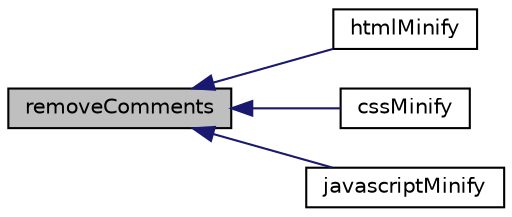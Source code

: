 digraph "removeComments"
{
  edge [fontname="Helvetica",fontsize="10",labelfontname="Helvetica",labelfontsize="10"];
  node [fontname="Helvetica",fontsize="10",shape=record];
  rankdir="LR";
  Node32 [label="removeComments",height=0.2,width=0.4,color="black", fillcolor="grey75", style="filled", fontcolor="black"];
  Node32 -> Node33 [dir="back",color="midnightblue",fontsize="10",style="solid",fontname="Helvetica"];
  Node33 [label="htmlMinify",height=0.2,width=0.4,color="black", fillcolor="white", style="filled",URL="$class_zest_1_1_common_1_1_minify.html#a3790247f749067336585a340fa8aba3a"];
  Node32 -> Node34 [dir="back",color="midnightblue",fontsize="10",style="solid",fontname="Helvetica"];
  Node34 [label="cssMinify",height=0.2,width=0.4,color="black", fillcolor="white", style="filled",URL="$class_zest_1_1_common_1_1_minify.html#a6be8a6de16be3723cd39f4b41807f1d5"];
  Node32 -> Node35 [dir="back",color="midnightblue",fontsize="10",style="solid",fontname="Helvetica"];
  Node35 [label="javascriptMinify",height=0.2,width=0.4,color="black", fillcolor="white", style="filled",URL="$class_zest_1_1_common_1_1_minify.html#a698373ad4b0e533c71c28fd61660f46c"];
}
